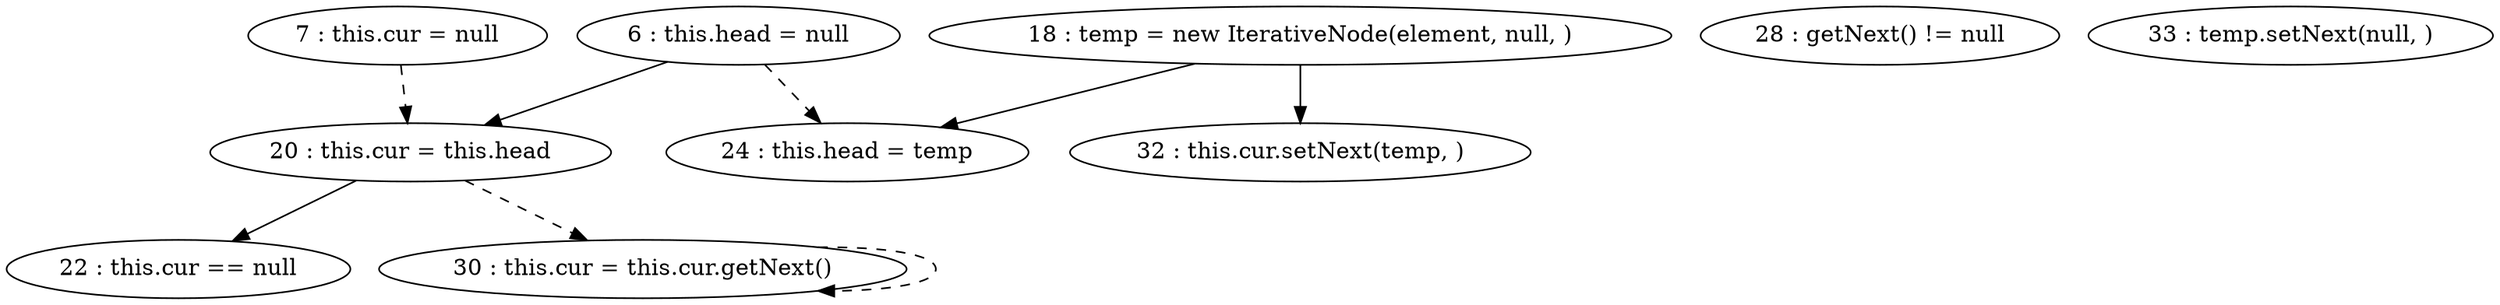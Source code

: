 digraph G {
"6 : this.head = null"
"6 : this.head = null" -> "20 : this.cur = this.head"
"6 : this.head = null" -> "24 : this.head = temp" [style=dashed]
"7 : this.cur = null"
"7 : this.cur = null" -> "20 : this.cur = this.head" [style=dashed]
"18 : temp = new IterativeNode(element, null, )"
"18 : temp = new IterativeNode(element, null, )" -> "32 : this.cur.setNext(temp, )"
"18 : temp = new IterativeNode(element, null, )" -> "24 : this.head = temp"
"20 : this.cur = this.head"
"20 : this.cur = this.head" -> "22 : this.cur == null"
"20 : this.cur = this.head" -> "30 : this.cur = this.cur.getNext()" [style=dashed]
"22 : this.cur == null"
"24 : this.head = temp"
"28 : getNext() != null"
"30 : this.cur = this.cur.getNext()"
"30 : this.cur = this.cur.getNext()" -> "30 : this.cur = this.cur.getNext()" [style=dashed]
"28 : getNext() != null"
"32 : this.cur.setNext(temp, )"
"33 : temp.setNext(null, )"
}